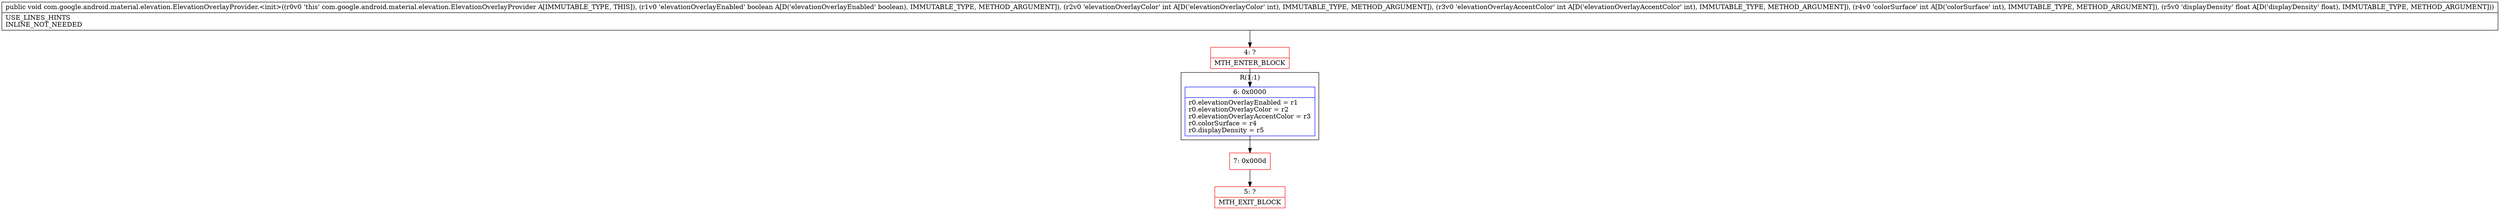 digraph "CFG forcom.google.android.material.elevation.ElevationOverlayProvider.\<init\>(ZIIIF)V" {
subgraph cluster_Region_692927113 {
label = "R(1:1)";
node [shape=record,color=blue];
Node_6 [shape=record,label="{6\:\ 0x0000|r0.elevationOverlayEnabled = r1\lr0.elevationOverlayColor = r2\lr0.elevationOverlayAccentColor = r3\lr0.colorSurface = r4\lr0.displayDensity = r5\l}"];
}
Node_4 [shape=record,color=red,label="{4\:\ ?|MTH_ENTER_BLOCK\l}"];
Node_7 [shape=record,color=red,label="{7\:\ 0x000d}"];
Node_5 [shape=record,color=red,label="{5\:\ ?|MTH_EXIT_BLOCK\l}"];
MethodNode[shape=record,label="{public void com.google.android.material.elevation.ElevationOverlayProvider.\<init\>((r0v0 'this' com.google.android.material.elevation.ElevationOverlayProvider A[IMMUTABLE_TYPE, THIS]), (r1v0 'elevationOverlayEnabled' boolean A[D('elevationOverlayEnabled' boolean), IMMUTABLE_TYPE, METHOD_ARGUMENT]), (r2v0 'elevationOverlayColor' int A[D('elevationOverlayColor' int), IMMUTABLE_TYPE, METHOD_ARGUMENT]), (r3v0 'elevationOverlayAccentColor' int A[D('elevationOverlayAccentColor' int), IMMUTABLE_TYPE, METHOD_ARGUMENT]), (r4v0 'colorSurface' int A[D('colorSurface' int), IMMUTABLE_TYPE, METHOD_ARGUMENT]), (r5v0 'displayDensity' float A[D('displayDensity' float), IMMUTABLE_TYPE, METHOD_ARGUMENT]))  | USE_LINES_HINTS\lINLINE_NOT_NEEDED\l}"];
MethodNode -> Node_4;Node_6 -> Node_7;
Node_4 -> Node_6;
Node_7 -> Node_5;
}

